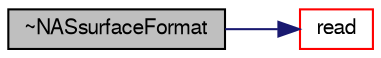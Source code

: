 digraph "~NASsurfaceFormat"
{
  bgcolor="transparent";
  edge [fontname="FreeSans",fontsize="10",labelfontname="FreeSans",labelfontsize="10"];
  node [fontname="FreeSans",fontsize="10",shape=record];
  rankdir="LR";
  Node326 [label="~NASsurfaceFormat",height=0.2,width=0.4,color="black", fillcolor="grey75", style="filled", fontcolor="black"];
  Node326 -> Node327 [color="midnightblue",fontsize="10",style="solid",fontname="FreeSans"];
  Node327 [label="read",height=0.2,width=0.4,color="red",URL="$a29602.html#a464ebd67acbdff0014d4dae69e3ec4be",tooltip="Read from a file. "];
}
